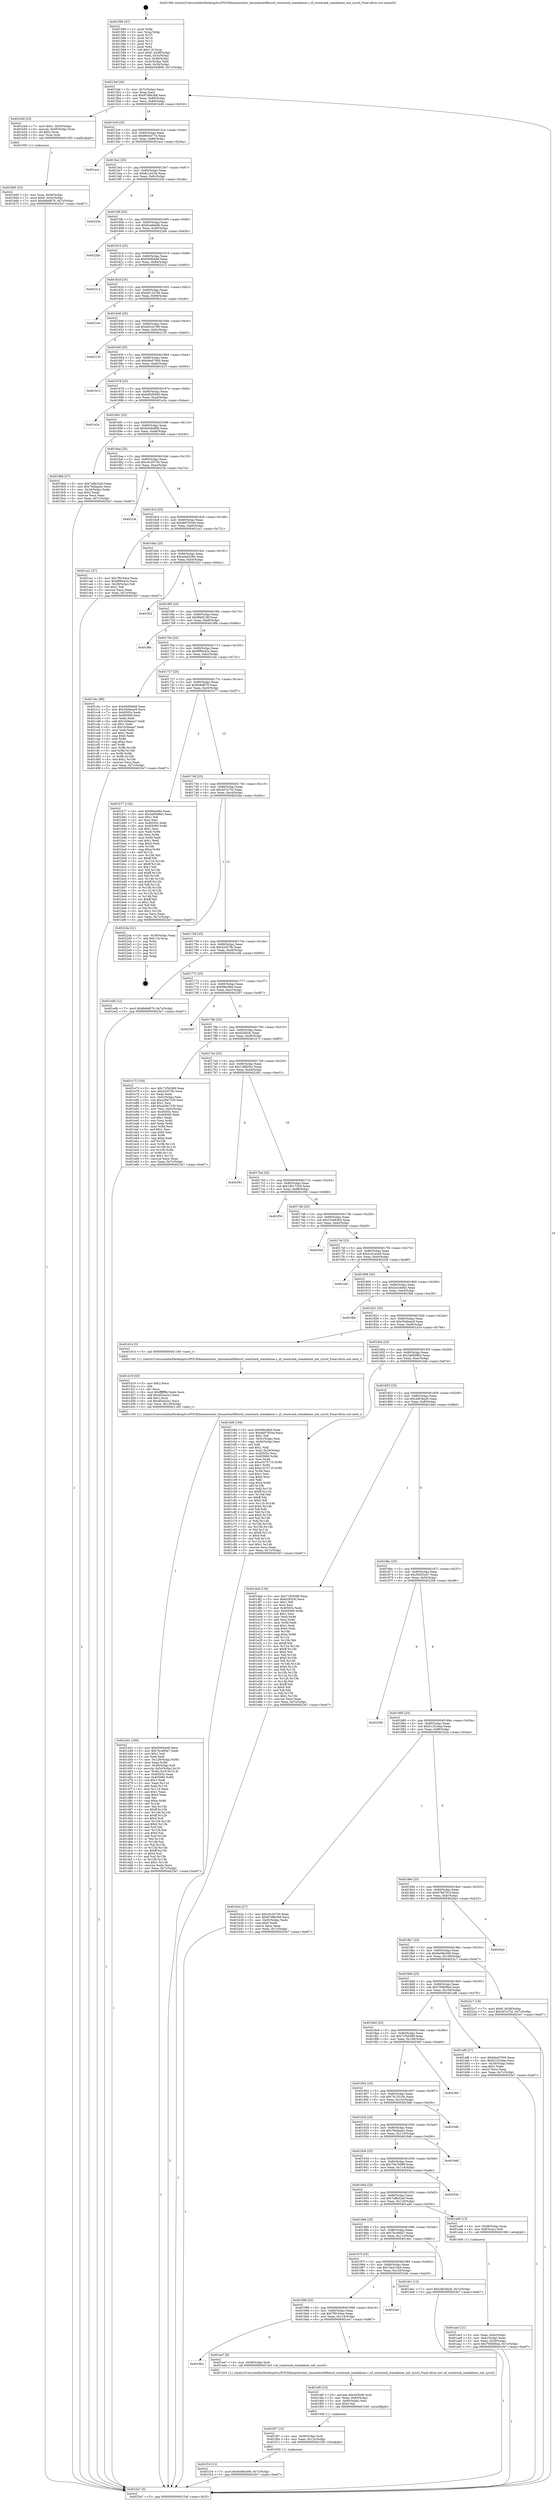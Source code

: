 digraph "0x401580" {
  label = "0x401580 (/mnt/c/Users/mathe/Desktop/tcc/POCII/binaries/extr_linuxnetnetfilternf_conntrack_standalone.c_nf_conntrack_standalone_init_sysctl_Final-ollvm.out::main(0))"
  labelloc = "t"
  node[shape=record]

  Entry [label="",width=0.3,height=0.3,shape=circle,fillcolor=black,style=filled]
  "0x4015af" [label="{
     0x4015af [26]\l
     | [instrs]\l
     &nbsp;&nbsp;0x4015af \<+3\>: mov -0x7c(%rbp),%eax\l
     &nbsp;&nbsp;0x4015b2 \<+2\>: mov %eax,%ecx\l
     &nbsp;&nbsp;0x4015b4 \<+6\>: sub $0x87d8b3b8,%ecx\l
     &nbsp;&nbsp;0x4015ba \<+3\>: mov %eax,-0x80(%rbp)\l
     &nbsp;&nbsp;0x4015bd \<+6\>: mov %ecx,-0x84(%rbp)\l
     &nbsp;&nbsp;0x4015c3 \<+6\>: je 0000000000401b49 \<main+0x5c9\>\l
  }"]
  "0x401b49" [label="{
     0x401b49 [23]\l
     | [instrs]\l
     &nbsp;&nbsp;0x401b49 \<+7\>: movl $0x1,-0x50(%rbp)\l
     &nbsp;&nbsp;0x401b50 \<+4\>: movslq -0x50(%rbp),%rax\l
     &nbsp;&nbsp;0x401b54 \<+4\>: shl $0x2,%rax\l
     &nbsp;&nbsp;0x401b58 \<+3\>: mov %rax,%rdi\l
     &nbsp;&nbsp;0x401b5b \<+5\>: call 0000000000401050 \<malloc@plt\>\l
     | [calls]\l
     &nbsp;&nbsp;0x401050 \{1\} (unknown)\l
  }"]
  "0x4015c9" [label="{
     0x4015c9 [25]\l
     | [instrs]\l
     &nbsp;&nbsp;0x4015c9 \<+5\>: jmp 00000000004015ce \<main+0x4e\>\l
     &nbsp;&nbsp;0x4015ce \<+3\>: mov -0x80(%rbp),%eax\l
     &nbsp;&nbsp;0x4015d1 \<+5\>: sub $0x89454774,%eax\l
     &nbsp;&nbsp;0x4015d6 \<+6\>: mov %eax,-0x88(%rbp)\l
     &nbsp;&nbsp;0x4015dc \<+6\>: je 0000000000401aca \<main+0x54a\>\l
  }"]
  Exit [label="",width=0.3,height=0.3,shape=circle,fillcolor=black,style=filled,peripheries=2]
  "0x401aca" [label="{
     0x401aca\l
  }", style=dashed]
  "0x4015e2" [label="{
     0x4015e2 [25]\l
     | [instrs]\l
     &nbsp;&nbsp;0x4015e2 \<+5\>: jmp 00000000004015e7 \<main+0x67\>\l
     &nbsp;&nbsp;0x4015e7 \<+3\>: mov -0x80(%rbp),%eax\l
     &nbsp;&nbsp;0x4015ea \<+5\>: sub $0x8c1e41fe,%eax\l
     &nbsp;&nbsp;0x4015ef \<+6\>: mov %eax,-0x8c(%rbp)\l
     &nbsp;&nbsp;0x4015f5 \<+6\>: je 000000000040225e \<main+0xcde\>\l
  }"]
  "0x401f16" [label="{
     0x401f16 [12]\l
     | [instrs]\l
     &nbsp;&nbsp;0x401f16 \<+7\>: movl $0x6e08a308,-0x7c(%rbp)\l
     &nbsp;&nbsp;0x401f1d \<+5\>: jmp 00000000004023e7 \<main+0xe67\>\l
  }"]
  "0x40225e" [label="{
     0x40225e\l
  }", style=dashed]
  "0x4015fb" [label="{
     0x4015fb [25]\l
     | [instrs]\l
     &nbsp;&nbsp;0x4015fb \<+5\>: jmp 0000000000401600 \<main+0x80\>\l
     &nbsp;&nbsp;0x401600 \<+3\>: mov -0x80(%rbp),%eax\l
     &nbsp;&nbsp;0x401603 \<+5\>: sub $0x8ca9ebd6,%eax\l
     &nbsp;&nbsp;0x401608 \<+6\>: mov %eax,-0x90(%rbp)\l
     &nbsp;&nbsp;0x40160e \<+6\>: je 00000000004022bb \<main+0xd3b\>\l
  }"]
  "0x401f07" [label="{
     0x401f07 [15]\l
     | [instrs]\l
     &nbsp;&nbsp;0x401f07 \<+4\>: mov -0x58(%rbp),%rdi\l
     &nbsp;&nbsp;0x401f0b \<+6\>: mov %eax,-0x12c(%rbp)\l
     &nbsp;&nbsp;0x401f11 \<+5\>: call 0000000000401030 \<free@plt\>\l
     | [calls]\l
     &nbsp;&nbsp;0x401030 \{1\} (unknown)\l
  }"]
  "0x4022bb" [label="{
     0x4022bb\l
  }", style=dashed]
  "0x401614" [label="{
     0x401614 [25]\l
     | [instrs]\l
     &nbsp;&nbsp;0x401614 \<+5\>: jmp 0000000000401619 \<main+0x99\>\l
     &nbsp;&nbsp;0x401619 \<+3\>: mov -0x80(%rbp),%eax\l
     &nbsp;&nbsp;0x40161c \<+5\>: sub $0x930f44b8,%eax\l
     &nbsp;&nbsp;0x401621 \<+6\>: mov %eax,-0x94(%rbp)\l
     &nbsp;&nbsp;0x401627 \<+6\>: je 0000000000402313 \<main+0xd93\>\l
  }"]
  "0x401ef0" [label="{
     0x401ef0 [23]\l
     | [instrs]\l
     &nbsp;&nbsp;0x401ef0 \<+10\>: movabs $0x4030d6,%rdi\l
     &nbsp;&nbsp;0x401efa \<+3\>: mov %eax,-0x60(%rbp)\l
     &nbsp;&nbsp;0x401efd \<+3\>: mov -0x60(%rbp),%esi\l
     &nbsp;&nbsp;0x401f00 \<+2\>: mov $0x0,%al\l
     &nbsp;&nbsp;0x401f02 \<+5\>: call 0000000000401040 \<printf@plt\>\l
     | [calls]\l
     &nbsp;&nbsp;0x401040 \{1\} (unknown)\l
  }"]
  "0x402313" [label="{
     0x402313\l
  }", style=dashed]
  "0x40162d" [label="{
     0x40162d [25]\l
     | [instrs]\l
     &nbsp;&nbsp;0x40162d \<+5\>: jmp 0000000000401632 \<main+0xb2\>\l
     &nbsp;&nbsp;0x401632 \<+3\>: mov -0x80(%rbp),%eax\l
     &nbsp;&nbsp;0x401635 \<+5\>: sub $0x9d1247b6,%eax\l
     &nbsp;&nbsp;0x40163a \<+6\>: mov %eax,-0x98(%rbp)\l
     &nbsp;&nbsp;0x401640 \<+6\>: je 00000000004021ee \<main+0xc6e\>\l
  }"]
  "0x4019b1" [label="{
     0x4019b1\l
  }", style=dashed]
  "0x4021ee" [label="{
     0x4021ee\l
  }", style=dashed]
  "0x401646" [label="{
     0x401646 [25]\l
     | [instrs]\l
     &nbsp;&nbsp;0x401646 \<+5\>: jmp 000000000040164b \<main+0xcb\>\l
     &nbsp;&nbsp;0x40164b \<+3\>: mov -0x80(%rbp),%eax\l
     &nbsp;&nbsp;0x40164e \<+5\>: sub $0xb02ce789,%eax\l
     &nbsp;&nbsp;0x401653 \<+6\>: mov %eax,-0x9c(%rbp)\l
     &nbsp;&nbsp;0x401659 \<+6\>: je 0000000000402135 \<main+0xbb5\>\l
  }"]
  "0x401ee7" [label="{
     0x401ee7 [9]\l
     | [instrs]\l
     &nbsp;&nbsp;0x401ee7 \<+4\>: mov -0x58(%rbp),%rdi\l
     &nbsp;&nbsp;0x401eeb \<+5\>: call 00000000004013c0 \<nf_conntrack_standalone_init_sysctl\>\l
     | [calls]\l
     &nbsp;&nbsp;0x4013c0 \{1\} (/mnt/c/Users/mathe/Desktop/tcc/POCII/binaries/extr_linuxnetnetfilternf_conntrack_standalone.c_nf_conntrack_standalone_init_sysctl_Final-ollvm.out::nf_conntrack_standalone_init_sysctl)\l
  }"]
  "0x402135" [label="{
     0x402135\l
  }", style=dashed]
  "0x40165f" [label="{
     0x40165f [25]\l
     | [instrs]\l
     &nbsp;&nbsp;0x40165f \<+5\>: jmp 0000000000401664 \<main+0xe4\>\l
     &nbsp;&nbsp;0x401664 \<+3\>: mov -0x80(%rbp),%eax\l
     &nbsp;&nbsp;0x401667 \<+5\>: sub $0xb6e07000,%eax\l
     &nbsp;&nbsp;0x40166c \<+6\>: mov %eax,-0xa0(%rbp)\l
     &nbsp;&nbsp;0x401672 \<+6\>: je 0000000000401b13 \<main+0x593\>\l
  }"]
  "0x401998" [label="{
     0x401998 [25]\l
     | [instrs]\l
     &nbsp;&nbsp;0x401998 \<+5\>: jmp 000000000040199d \<main+0x41d\>\l
     &nbsp;&nbsp;0x40199d \<+3\>: mov -0x80(%rbp),%eax\l
     &nbsp;&nbsp;0x4019a0 \<+5\>: sub $0x7f0164ce,%eax\l
     &nbsp;&nbsp;0x4019a5 \<+6\>: mov %eax,-0x124(%rbp)\l
     &nbsp;&nbsp;0x4019ab \<+6\>: je 0000000000401ee7 \<main+0x967\>\l
  }"]
  "0x401b13" [label="{
     0x401b13\l
  }", style=dashed]
  "0x401678" [label="{
     0x401678 [25]\l
     | [instrs]\l
     &nbsp;&nbsp;0x401678 \<+5\>: jmp 000000000040167d \<main+0xfd\>\l
     &nbsp;&nbsp;0x40167d \<+3\>: mov -0x80(%rbp),%eax\l
     &nbsp;&nbsp;0x401680 \<+5\>: sub $0xb82f2846,%eax\l
     &nbsp;&nbsp;0x401685 \<+6\>: mov %eax,-0xa4(%rbp)\l
     &nbsp;&nbsp;0x40168b \<+6\>: je 0000000000401a2e \<main+0x4ae\>\l
  }"]
  "0x4023a0" [label="{
     0x4023a0\l
  }", style=dashed]
  "0x401a2e" [label="{
     0x401a2e\l
  }", style=dashed]
  "0x401691" [label="{
     0x401691 [25]\l
     | [instrs]\l
     &nbsp;&nbsp;0x401691 \<+5\>: jmp 0000000000401696 \<main+0x116\>\l
     &nbsp;&nbsp;0x401696 \<+3\>: mov -0x80(%rbp),%eax\l
     &nbsp;&nbsp;0x401699 \<+5\>: sub $0xbd34d80b,%eax\l
     &nbsp;&nbsp;0x40169e \<+6\>: mov %eax,-0xa8(%rbp)\l
     &nbsp;&nbsp;0x4016a4 \<+6\>: je 00000000004019bb \<main+0x43b\>\l
  }"]
  "0x40197f" [label="{
     0x40197f [25]\l
     | [instrs]\l
     &nbsp;&nbsp;0x40197f \<+5\>: jmp 0000000000401984 \<main+0x404\>\l
     &nbsp;&nbsp;0x401984 \<+3\>: mov -0x80(%rbp),%eax\l
     &nbsp;&nbsp;0x401987 \<+5\>: sub $0x7be215b4,%eax\l
     &nbsp;&nbsp;0x40198c \<+6\>: mov %eax,-0x120(%rbp)\l
     &nbsp;&nbsp;0x401992 \<+6\>: je 00000000004023a0 \<main+0xe20\>\l
  }"]
  "0x4019bb" [label="{
     0x4019bb [27]\l
     | [instrs]\l
     &nbsp;&nbsp;0x4019bb \<+5\>: mov $0x7a8b32a0,%eax\l
     &nbsp;&nbsp;0x4019c0 \<+5\>: mov $0x76ddaa4c,%ecx\l
     &nbsp;&nbsp;0x4019c5 \<+3\>: mov -0x34(%rbp),%edx\l
     &nbsp;&nbsp;0x4019c8 \<+3\>: cmp $0x2,%edx\l
     &nbsp;&nbsp;0x4019cb \<+3\>: cmovne %ecx,%eax\l
     &nbsp;&nbsp;0x4019ce \<+3\>: mov %eax,-0x7c(%rbp)\l
     &nbsp;&nbsp;0x4019d1 \<+5\>: jmp 00000000004023e7 \<main+0xe67\>\l
  }"]
  "0x4016aa" [label="{
     0x4016aa [25]\l
     | [instrs]\l
     &nbsp;&nbsp;0x4016aa \<+5\>: jmp 00000000004016af \<main+0x12f\>\l
     &nbsp;&nbsp;0x4016af \<+3\>: mov -0x80(%rbp),%eax\l
     &nbsp;&nbsp;0x4016b2 \<+5\>: sub $0xc0c20730,%eax\l
     &nbsp;&nbsp;0x4016b7 \<+6\>: mov %eax,-0xac(%rbp)\l
     &nbsp;&nbsp;0x4016bd \<+6\>: je 00000000004021fa \<main+0xc7a\>\l
  }"]
  "0x4023e7" [label="{
     0x4023e7 [5]\l
     | [instrs]\l
     &nbsp;&nbsp;0x4023e7 \<+5\>: jmp 00000000004015af \<main+0x2f\>\l
  }"]
  "0x401580" [label="{
     0x401580 [47]\l
     | [instrs]\l
     &nbsp;&nbsp;0x401580 \<+1\>: push %rbp\l
     &nbsp;&nbsp;0x401581 \<+3\>: mov %rsp,%rbp\l
     &nbsp;&nbsp;0x401584 \<+2\>: push %r15\l
     &nbsp;&nbsp;0x401586 \<+2\>: push %r14\l
     &nbsp;&nbsp;0x401588 \<+2\>: push %r13\l
     &nbsp;&nbsp;0x40158a \<+2\>: push %r12\l
     &nbsp;&nbsp;0x40158c \<+1\>: push %rbx\l
     &nbsp;&nbsp;0x40158d \<+7\>: sub $0x118,%rsp\l
     &nbsp;&nbsp;0x401594 \<+7\>: movl $0x0,-0x38(%rbp)\l
     &nbsp;&nbsp;0x40159b \<+3\>: mov %edi,-0x3c(%rbp)\l
     &nbsp;&nbsp;0x40159e \<+4\>: mov %rsi,-0x48(%rbp)\l
     &nbsp;&nbsp;0x4015a2 \<+3\>: mov -0x3c(%rbp),%edi\l
     &nbsp;&nbsp;0x4015a5 \<+3\>: mov %edi,-0x34(%rbp)\l
     &nbsp;&nbsp;0x4015a8 \<+7\>: movl $0xbd34d80b,-0x7c(%rbp)\l
  }"]
  "0x401de1" [label="{
     0x401de1 [12]\l
     | [instrs]\l
     &nbsp;&nbsp;0x401de1 \<+7\>: movl $0x3df18a26,-0x7c(%rbp)\l
     &nbsp;&nbsp;0x401de8 \<+5\>: jmp 00000000004023e7 \<main+0xe67\>\l
  }"]
  "0x4021fa" [label="{
     0x4021fa\l
  }", style=dashed]
  "0x4016c3" [label="{
     0x4016c3 [25]\l
     | [instrs]\l
     &nbsp;&nbsp;0x4016c3 \<+5\>: jmp 00000000004016c8 \<main+0x148\>\l
     &nbsp;&nbsp;0x4016c8 \<+3\>: mov -0x80(%rbp),%eax\l
     &nbsp;&nbsp;0x4016cb \<+5\>: sub $0xdb079344,%eax\l
     &nbsp;&nbsp;0x4016d0 \<+6\>: mov %eax,-0xb0(%rbp)\l
     &nbsp;&nbsp;0x4016d6 \<+6\>: je 0000000000401ca1 \<main+0x721\>\l
  }"]
  "0x401d41" [label="{
     0x401d41 [160]\l
     | [instrs]\l
     &nbsp;&nbsp;0x401d41 \<+5\>: mov $0x930f44b8,%ecx\l
     &nbsp;&nbsp;0x401d46 \<+5\>: mov $0x7bc490a7,%edx\l
     &nbsp;&nbsp;0x401d4b \<+3\>: mov $0x1,%sil\l
     &nbsp;&nbsp;0x401d4e \<+2\>: xor %edi,%edi\l
     &nbsp;&nbsp;0x401d50 \<+7\>: mov -0x128(%rbp),%r8d\l
     &nbsp;&nbsp;0x401d57 \<+4\>: imul %eax,%r8d\l
     &nbsp;&nbsp;0x401d5b \<+4\>: mov -0x58(%rbp),%r9\l
     &nbsp;&nbsp;0x401d5f \<+4\>: movslq -0x5c(%rbp),%r10\l
     &nbsp;&nbsp;0x401d63 \<+4\>: mov %r8d,(%r9,%r10,4)\l
     &nbsp;&nbsp;0x401d67 \<+7\>: mov 0x40505c,%eax\l
     &nbsp;&nbsp;0x401d6e \<+8\>: mov 0x405060,%r8d\l
     &nbsp;&nbsp;0x401d76 \<+3\>: sub $0x1,%edi\l
     &nbsp;&nbsp;0x401d79 \<+3\>: mov %eax,%r11d\l
     &nbsp;&nbsp;0x401d7c \<+3\>: add %edi,%r11d\l
     &nbsp;&nbsp;0x401d7f \<+4\>: imul %r11d,%eax\l
     &nbsp;&nbsp;0x401d83 \<+3\>: and $0x1,%eax\l
     &nbsp;&nbsp;0x401d86 \<+3\>: cmp $0x0,%eax\l
     &nbsp;&nbsp;0x401d89 \<+3\>: sete %bl\l
     &nbsp;&nbsp;0x401d8c \<+4\>: cmp $0xa,%r8d\l
     &nbsp;&nbsp;0x401d90 \<+4\>: setl %r14b\l
     &nbsp;&nbsp;0x401d94 \<+3\>: mov %bl,%r15b\l
     &nbsp;&nbsp;0x401d97 \<+4\>: xor $0xff,%r15b\l
     &nbsp;&nbsp;0x401d9b \<+3\>: mov %r14b,%r12b\l
     &nbsp;&nbsp;0x401d9e \<+4\>: xor $0xff,%r12b\l
     &nbsp;&nbsp;0x401da2 \<+4\>: xor $0x0,%sil\l
     &nbsp;&nbsp;0x401da6 \<+3\>: mov %r15b,%r13b\l
     &nbsp;&nbsp;0x401da9 \<+4\>: and $0x0,%r13b\l
     &nbsp;&nbsp;0x401dad \<+3\>: and %sil,%bl\l
     &nbsp;&nbsp;0x401db0 \<+3\>: mov %r12b,%al\l
     &nbsp;&nbsp;0x401db3 \<+2\>: and $0x0,%al\l
     &nbsp;&nbsp;0x401db5 \<+3\>: and %sil,%r14b\l
     &nbsp;&nbsp;0x401db8 \<+3\>: or %bl,%r13b\l
     &nbsp;&nbsp;0x401dbb \<+3\>: or %r14b,%al\l
     &nbsp;&nbsp;0x401dbe \<+3\>: xor %al,%r13b\l
     &nbsp;&nbsp;0x401dc1 \<+3\>: or %r12b,%r15b\l
     &nbsp;&nbsp;0x401dc4 \<+4\>: xor $0xff,%r15b\l
     &nbsp;&nbsp;0x401dc8 \<+4\>: or $0x0,%sil\l
     &nbsp;&nbsp;0x401dcc \<+3\>: and %sil,%r15b\l
     &nbsp;&nbsp;0x401dcf \<+3\>: or %r15b,%r13b\l
     &nbsp;&nbsp;0x401dd2 \<+4\>: test $0x1,%r13b\l
     &nbsp;&nbsp;0x401dd6 \<+3\>: cmovne %edx,%ecx\l
     &nbsp;&nbsp;0x401dd9 \<+3\>: mov %ecx,-0x7c(%rbp)\l
     &nbsp;&nbsp;0x401ddc \<+5\>: jmp 00000000004023e7 \<main+0xe67\>\l
  }"]
  "0x401ca1" [label="{
     0x401ca1 [27]\l
     | [instrs]\l
     &nbsp;&nbsp;0x401ca1 \<+5\>: mov $0x7f0164ce,%eax\l
     &nbsp;&nbsp;0x401ca6 \<+5\>: mov $0xf9f9e43a,%ecx\l
     &nbsp;&nbsp;0x401cab \<+3\>: mov -0x29(%rbp),%dl\l
     &nbsp;&nbsp;0x401cae \<+3\>: test $0x1,%dl\l
     &nbsp;&nbsp;0x401cb1 \<+3\>: cmovne %ecx,%eax\l
     &nbsp;&nbsp;0x401cb4 \<+3\>: mov %eax,-0x7c(%rbp)\l
     &nbsp;&nbsp;0x401cb7 \<+5\>: jmp 00000000004023e7 \<main+0xe67\>\l
  }"]
  "0x4016dc" [label="{
     0x4016dc [25]\l
     | [instrs]\l
     &nbsp;&nbsp;0x4016dc \<+5\>: jmp 00000000004016e1 \<main+0x161\>\l
     &nbsp;&nbsp;0x4016e1 \<+3\>: mov -0x80(%rbp),%eax\l
     &nbsp;&nbsp;0x4016e4 \<+5\>: sub $0xea4d328e,%eax\l
     &nbsp;&nbsp;0x4016e9 \<+6\>: mov %eax,-0xb4(%rbp)\l
     &nbsp;&nbsp;0x4016ef \<+6\>: je 0000000000401f22 \<main+0x9a2\>\l
  }"]
  "0x401d19" [label="{
     0x401d19 [40]\l
     | [instrs]\l
     &nbsp;&nbsp;0x401d19 \<+5\>: mov $0x2,%ecx\l
     &nbsp;&nbsp;0x401d1e \<+1\>: cltd\l
     &nbsp;&nbsp;0x401d1f \<+2\>: idiv %ecx\l
     &nbsp;&nbsp;0x401d21 \<+6\>: imul $0xfffffffe,%edx,%ecx\l
     &nbsp;&nbsp;0x401d27 \<+6\>: add $0x4f2ea2e1,%ecx\l
     &nbsp;&nbsp;0x401d2d \<+3\>: add $0x1,%ecx\l
     &nbsp;&nbsp;0x401d30 \<+6\>: sub $0x4f2ea2e1,%ecx\l
     &nbsp;&nbsp;0x401d36 \<+6\>: mov %ecx,-0x128(%rbp)\l
     &nbsp;&nbsp;0x401d3c \<+5\>: call 0000000000401160 \<next_i\>\l
     | [calls]\l
     &nbsp;&nbsp;0x401160 \{1\} (/mnt/c/Users/mathe/Desktop/tcc/POCII/binaries/extr_linuxnetnetfilternf_conntrack_standalone.c_nf_conntrack_standalone_init_sysctl_Final-ollvm.out::next_i)\l
  }"]
  "0x401f22" [label="{
     0x401f22\l
  }", style=dashed]
  "0x4016f5" [label="{
     0x4016f5 [25]\l
     | [instrs]\l
     &nbsp;&nbsp;0x4016f5 \<+5\>: jmp 00000000004016fa \<main+0x17a\>\l
     &nbsp;&nbsp;0x4016fa \<+3\>: mov -0x80(%rbp),%eax\l
     &nbsp;&nbsp;0x4016fd \<+5\>: sub $0xf6bf218f,%eax\l
     &nbsp;&nbsp;0x401702 \<+6\>: mov %eax,-0xb8(%rbp)\l
     &nbsp;&nbsp;0x401708 \<+6\>: je 0000000000401f6b \<main+0x9eb\>\l
  }"]
  "0x401b60" [label="{
     0x401b60 [23]\l
     | [instrs]\l
     &nbsp;&nbsp;0x401b60 \<+4\>: mov %rax,-0x58(%rbp)\l
     &nbsp;&nbsp;0x401b64 \<+7\>: movl $0x0,-0x5c(%rbp)\l
     &nbsp;&nbsp;0x401b6b \<+7\>: movl $0xfe8ef679,-0x7c(%rbp)\l
     &nbsp;&nbsp;0x401b72 \<+5\>: jmp 00000000004023e7 \<main+0xe67\>\l
  }"]
  "0x401f6b" [label="{
     0x401f6b\l
  }", style=dashed]
  "0x40170e" [label="{
     0x40170e [25]\l
     | [instrs]\l
     &nbsp;&nbsp;0x40170e \<+5\>: jmp 0000000000401713 \<main+0x193\>\l
     &nbsp;&nbsp;0x401713 \<+3\>: mov -0x80(%rbp),%eax\l
     &nbsp;&nbsp;0x401716 \<+5\>: sub $0xf9f9e43a,%eax\l
     &nbsp;&nbsp;0x40171b \<+6\>: mov %eax,-0xbc(%rbp)\l
     &nbsp;&nbsp;0x401721 \<+6\>: je 0000000000401cbc \<main+0x73c\>\l
  }"]
  "0x401ae3" [label="{
     0x401ae3 [21]\l
     | [instrs]\l
     &nbsp;&nbsp;0x401ae3 \<+3\>: mov %eax,-0x4c(%rbp)\l
     &nbsp;&nbsp;0x401ae6 \<+3\>: mov -0x4c(%rbp),%eax\l
     &nbsp;&nbsp;0x401ae9 \<+3\>: mov %eax,-0x30(%rbp)\l
     &nbsp;&nbsp;0x401aec \<+7\>: movl $0x700b09a4,-0x7c(%rbp)\l
     &nbsp;&nbsp;0x401af3 \<+5\>: jmp 00000000004023e7 \<main+0xe67\>\l
  }"]
  "0x401cbc" [label="{
     0x401cbc [88]\l
     | [instrs]\l
     &nbsp;&nbsp;0x401cbc \<+5\>: mov $0x930f44b8,%eax\l
     &nbsp;&nbsp;0x401cc1 \<+5\>: mov $0x35e6eac9,%ecx\l
     &nbsp;&nbsp;0x401cc6 \<+7\>: mov 0x40505c,%edx\l
     &nbsp;&nbsp;0x401ccd \<+7\>: mov 0x405060,%esi\l
     &nbsp;&nbsp;0x401cd4 \<+2\>: mov %edx,%edi\l
     &nbsp;&nbsp;0x401cd6 \<+6\>: add $0x1b5beaa7,%edi\l
     &nbsp;&nbsp;0x401cdc \<+3\>: sub $0x1,%edi\l
     &nbsp;&nbsp;0x401cdf \<+6\>: sub $0x1b5beaa7,%edi\l
     &nbsp;&nbsp;0x401ce5 \<+3\>: imul %edi,%edx\l
     &nbsp;&nbsp;0x401ce8 \<+3\>: and $0x1,%edx\l
     &nbsp;&nbsp;0x401ceb \<+3\>: cmp $0x0,%edx\l
     &nbsp;&nbsp;0x401cee \<+4\>: sete %r8b\l
     &nbsp;&nbsp;0x401cf2 \<+3\>: cmp $0xa,%esi\l
     &nbsp;&nbsp;0x401cf5 \<+4\>: setl %r9b\l
     &nbsp;&nbsp;0x401cf9 \<+3\>: mov %r8b,%r10b\l
     &nbsp;&nbsp;0x401cfc \<+3\>: and %r9b,%r10b\l
     &nbsp;&nbsp;0x401cff \<+3\>: xor %r9b,%r8b\l
     &nbsp;&nbsp;0x401d02 \<+3\>: or %r8b,%r10b\l
     &nbsp;&nbsp;0x401d05 \<+4\>: test $0x1,%r10b\l
     &nbsp;&nbsp;0x401d09 \<+3\>: cmovne %ecx,%eax\l
     &nbsp;&nbsp;0x401d0c \<+3\>: mov %eax,-0x7c(%rbp)\l
     &nbsp;&nbsp;0x401d0f \<+5\>: jmp 00000000004023e7 \<main+0xe67\>\l
  }"]
  "0x401727" [label="{
     0x401727 [25]\l
     | [instrs]\l
     &nbsp;&nbsp;0x401727 \<+5\>: jmp 000000000040172c \<main+0x1ac\>\l
     &nbsp;&nbsp;0x40172c \<+3\>: mov -0x80(%rbp),%eax\l
     &nbsp;&nbsp;0x40172f \<+5\>: sub $0xfe8ef679,%eax\l
     &nbsp;&nbsp;0x401734 \<+6\>: mov %eax,-0xc0(%rbp)\l
     &nbsp;&nbsp;0x40173a \<+6\>: je 0000000000401b77 \<main+0x5f7\>\l
  }"]
  "0x401966" [label="{
     0x401966 [25]\l
     | [instrs]\l
     &nbsp;&nbsp;0x401966 \<+5\>: jmp 000000000040196b \<main+0x3eb\>\l
     &nbsp;&nbsp;0x40196b \<+3\>: mov -0x80(%rbp),%eax\l
     &nbsp;&nbsp;0x40196e \<+5\>: sub $0x7bc490a7,%eax\l
     &nbsp;&nbsp;0x401973 \<+6\>: mov %eax,-0x11c(%rbp)\l
     &nbsp;&nbsp;0x401979 \<+6\>: je 0000000000401de1 \<main+0x861\>\l
  }"]
  "0x401b77" [label="{
     0x401b77 [134]\l
     | [instrs]\l
     &nbsp;&nbsp;0x401b77 \<+5\>: mov $0x99ec86d,%eax\l
     &nbsp;&nbsp;0x401b7c \<+5\>: mov $0x3a0008b3,%ecx\l
     &nbsp;&nbsp;0x401b81 \<+2\>: mov $0x1,%dl\l
     &nbsp;&nbsp;0x401b83 \<+2\>: xor %esi,%esi\l
     &nbsp;&nbsp;0x401b85 \<+7\>: mov 0x40505c,%edi\l
     &nbsp;&nbsp;0x401b8c \<+8\>: mov 0x405060,%r8d\l
     &nbsp;&nbsp;0x401b94 \<+3\>: sub $0x1,%esi\l
     &nbsp;&nbsp;0x401b97 \<+3\>: mov %edi,%r9d\l
     &nbsp;&nbsp;0x401b9a \<+3\>: add %esi,%r9d\l
     &nbsp;&nbsp;0x401b9d \<+4\>: imul %r9d,%edi\l
     &nbsp;&nbsp;0x401ba1 \<+3\>: and $0x1,%edi\l
     &nbsp;&nbsp;0x401ba4 \<+3\>: cmp $0x0,%edi\l
     &nbsp;&nbsp;0x401ba7 \<+4\>: sete %r10b\l
     &nbsp;&nbsp;0x401bab \<+4\>: cmp $0xa,%r8d\l
     &nbsp;&nbsp;0x401baf \<+4\>: setl %r11b\l
     &nbsp;&nbsp;0x401bb3 \<+3\>: mov %r10b,%bl\l
     &nbsp;&nbsp;0x401bb6 \<+3\>: xor $0xff,%bl\l
     &nbsp;&nbsp;0x401bb9 \<+3\>: mov %r11b,%r14b\l
     &nbsp;&nbsp;0x401bbc \<+4\>: xor $0xff,%r14b\l
     &nbsp;&nbsp;0x401bc0 \<+3\>: xor $0x1,%dl\l
     &nbsp;&nbsp;0x401bc3 \<+3\>: mov %bl,%r15b\l
     &nbsp;&nbsp;0x401bc6 \<+4\>: and $0xff,%r15b\l
     &nbsp;&nbsp;0x401bca \<+3\>: and %dl,%r10b\l
     &nbsp;&nbsp;0x401bcd \<+3\>: mov %r14b,%r12b\l
     &nbsp;&nbsp;0x401bd0 \<+4\>: and $0xff,%r12b\l
     &nbsp;&nbsp;0x401bd4 \<+3\>: and %dl,%r11b\l
     &nbsp;&nbsp;0x401bd7 \<+3\>: or %r10b,%r15b\l
     &nbsp;&nbsp;0x401bda \<+3\>: or %r11b,%r12b\l
     &nbsp;&nbsp;0x401bdd \<+3\>: xor %r12b,%r15b\l
     &nbsp;&nbsp;0x401be0 \<+3\>: or %r14b,%bl\l
     &nbsp;&nbsp;0x401be3 \<+3\>: xor $0xff,%bl\l
     &nbsp;&nbsp;0x401be6 \<+3\>: or $0x1,%dl\l
     &nbsp;&nbsp;0x401be9 \<+2\>: and %dl,%bl\l
     &nbsp;&nbsp;0x401beb \<+3\>: or %bl,%r15b\l
     &nbsp;&nbsp;0x401bee \<+4\>: test $0x1,%r15b\l
     &nbsp;&nbsp;0x401bf2 \<+3\>: cmovne %ecx,%eax\l
     &nbsp;&nbsp;0x401bf5 \<+3\>: mov %eax,-0x7c(%rbp)\l
     &nbsp;&nbsp;0x401bf8 \<+5\>: jmp 00000000004023e7 \<main+0xe67\>\l
  }"]
  "0x401740" [label="{
     0x401740 [25]\l
     | [instrs]\l
     &nbsp;&nbsp;0x401740 \<+5\>: jmp 0000000000401745 \<main+0x1c5\>\l
     &nbsp;&nbsp;0x401745 \<+3\>: mov -0x80(%rbp),%eax\l
     &nbsp;&nbsp;0x401748 \<+5\>: sub $0x3d7a732,%eax\l
     &nbsp;&nbsp;0x40174d \<+6\>: mov %eax,-0xc4(%rbp)\l
     &nbsp;&nbsp;0x401753 \<+6\>: je 00000000004022da \<main+0xd5a\>\l
  }"]
  "0x401ad6" [label="{
     0x401ad6 [13]\l
     | [instrs]\l
     &nbsp;&nbsp;0x401ad6 \<+4\>: mov -0x48(%rbp),%rax\l
     &nbsp;&nbsp;0x401ada \<+4\>: mov 0x8(%rax),%rdi\l
     &nbsp;&nbsp;0x401ade \<+5\>: call 0000000000401060 \<atoi@plt\>\l
     | [calls]\l
     &nbsp;&nbsp;0x401060 \{1\} (unknown)\l
  }"]
  "0x4022da" [label="{
     0x4022da [21]\l
     | [instrs]\l
     &nbsp;&nbsp;0x4022da \<+3\>: mov -0x38(%rbp),%eax\l
     &nbsp;&nbsp;0x4022dd \<+7\>: add $0x118,%rsp\l
     &nbsp;&nbsp;0x4022e4 \<+1\>: pop %rbx\l
     &nbsp;&nbsp;0x4022e5 \<+2\>: pop %r12\l
     &nbsp;&nbsp;0x4022e7 \<+2\>: pop %r13\l
     &nbsp;&nbsp;0x4022e9 \<+2\>: pop %r14\l
     &nbsp;&nbsp;0x4022eb \<+2\>: pop %r15\l
     &nbsp;&nbsp;0x4022ed \<+1\>: pop %rbp\l
     &nbsp;&nbsp;0x4022ee \<+1\>: ret\l
  }"]
  "0x401759" [label="{
     0x401759 [25]\l
     | [instrs]\l
     &nbsp;&nbsp;0x401759 \<+5\>: jmp 000000000040175e \<main+0x1de\>\l
     &nbsp;&nbsp;0x40175e \<+3\>: mov -0x80(%rbp),%eax\l
     &nbsp;&nbsp;0x401761 \<+5\>: sub $0x42457fb,%eax\l
     &nbsp;&nbsp;0x401766 \<+6\>: mov %eax,-0xc8(%rbp)\l
     &nbsp;&nbsp;0x40176c \<+6\>: je 0000000000401edb \<main+0x95b\>\l
  }"]
  "0x40194d" [label="{
     0x40194d [25]\l
     | [instrs]\l
     &nbsp;&nbsp;0x40194d \<+5\>: jmp 0000000000401952 \<main+0x3d2\>\l
     &nbsp;&nbsp;0x401952 \<+3\>: mov -0x80(%rbp),%eax\l
     &nbsp;&nbsp;0x401955 \<+5\>: sub $0x7a8b32a0,%eax\l
     &nbsp;&nbsp;0x40195a \<+6\>: mov %eax,-0x118(%rbp)\l
     &nbsp;&nbsp;0x401960 \<+6\>: je 0000000000401ad6 \<main+0x556\>\l
  }"]
  "0x401edb" [label="{
     0x401edb [12]\l
     | [instrs]\l
     &nbsp;&nbsp;0x401edb \<+7\>: movl $0xfe8ef679,-0x7c(%rbp)\l
     &nbsp;&nbsp;0x401ee2 \<+5\>: jmp 00000000004023e7 \<main+0xe67\>\l
  }"]
  "0x401772" [label="{
     0x401772 [25]\l
     | [instrs]\l
     &nbsp;&nbsp;0x401772 \<+5\>: jmp 0000000000401777 \<main+0x1f7\>\l
     &nbsp;&nbsp;0x401777 \<+3\>: mov -0x80(%rbp),%eax\l
     &nbsp;&nbsp;0x40177a \<+5\>: sub $0x99ec86d,%eax\l
     &nbsp;&nbsp;0x40177f \<+6\>: mov %eax,-0xcc(%rbp)\l
     &nbsp;&nbsp;0x401785 \<+6\>: je 0000000000402307 \<main+0xd87\>\l
  }"]
  "0x40203e" [label="{
     0x40203e\l
  }", style=dashed]
  "0x402307" [label="{
     0x402307\l
  }", style=dashed]
  "0x40178b" [label="{
     0x40178b [25]\l
     | [instrs]\l
     &nbsp;&nbsp;0x40178b \<+5\>: jmp 0000000000401790 \<main+0x210\>\l
     &nbsp;&nbsp;0x401790 \<+3\>: mov -0x80(%rbp),%eax\l
     &nbsp;&nbsp;0x401793 \<+5\>: sub $0xb283cfc,%eax\l
     &nbsp;&nbsp;0x401798 \<+6\>: mov %eax,-0xd0(%rbp)\l
     &nbsp;&nbsp;0x40179e \<+6\>: je 0000000000401e73 \<main+0x8f3\>\l
  }"]
  "0x401934" [label="{
     0x401934 [25]\l
     | [instrs]\l
     &nbsp;&nbsp;0x401934 \<+5\>: jmp 0000000000401939 \<main+0x3b9\>\l
     &nbsp;&nbsp;0x401939 \<+3\>: mov -0x80(%rbp),%eax\l
     &nbsp;&nbsp;0x40193c \<+5\>: sub $0x79a76d99,%eax\l
     &nbsp;&nbsp;0x401941 \<+6\>: mov %eax,-0x114(%rbp)\l
     &nbsp;&nbsp;0x401947 \<+6\>: je 000000000040203e \<main+0xabe\>\l
  }"]
  "0x401e73" [label="{
     0x401e73 [104]\l
     | [instrs]\l
     &nbsp;&nbsp;0x401e73 \<+5\>: mov $0x71f5d389,%eax\l
     &nbsp;&nbsp;0x401e78 \<+5\>: mov $0x42457fb,%ecx\l
     &nbsp;&nbsp;0x401e7d \<+2\>: xor %edx,%edx\l
     &nbsp;&nbsp;0x401e7f \<+3\>: mov -0x5c(%rbp),%esi\l
     &nbsp;&nbsp;0x401e82 \<+6\>: sub $0xa29a7230,%esi\l
     &nbsp;&nbsp;0x401e88 \<+3\>: add $0x1,%esi\l
     &nbsp;&nbsp;0x401e8b \<+6\>: add $0xa29a7230,%esi\l
     &nbsp;&nbsp;0x401e91 \<+3\>: mov %esi,-0x5c(%rbp)\l
     &nbsp;&nbsp;0x401e94 \<+7\>: mov 0x40505c,%esi\l
     &nbsp;&nbsp;0x401e9b \<+7\>: mov 0x405060,%edi\l
     &nbsp;&nbsp;0x401ea2 \<+3\>: sub $0x1,%edx\l
     &nbsp;&nbsp;0x401ea5 \<+3\>: mov %esi,%r8d\l
     &nbsp;&nbsp;0x401ea8 \<+3\>: add %edx,%r8d\l
     &nbsp;&nbsp;0x401eab \<+4\>: imul %r8d,%esi\l
     &nbsp;&nbsp;0x401eaf \<+3\>: and $0x1,%esi\l
     &nbsp;&nbsp;0x401eb2 \<+3\>: cmp $0x0,%esi\l
     &nbsp;&nbsp;0x401eb5 \<+4\>: sete %r9b\l
     &nbsp;&nbsp;0x401eb9 \<+3\>: cmp $0xa,%edi\l
     &nbsp;&nbsp;0x401ebc \<+4\>: setl %r10b\l
     &nbsp;&nbsp;0x401ec0 \<+3\>: mov %r9b,%r11b\l
     &nbsp;&nbsp;0x401ec3 \<+3\>: and %r10b,%r11b\l
     &nbsp;&nbsp;0x401ec6 \<+3\>: xor %r10b,%r9b\l
     &nbsp;&nbsp;0x401ec9 \<+3\>: or %r9b,%r11b\l
     &nbsp;&nbsp;0x401ecc \<+4\>: test $0x1,%r11b\l
     &nbsp;&nbsp;0x401ed0 \<+3\>: cmovne %ecx,%eax\l
     &nbsp;&nbsp;0x401ed3 \<+3\>: mov %eax,-0x7c(%rbp)\l
     &nbsp;&nbsp;0x401ed6 \<+5\>: jmp 00000000004023e7 \<main+0xe67\>\l
  }"]
  "0x4017a4" [label="{
     0x4017a4 [25]\l
     | [instrs]\l
     &nbsp;&nbsp;0x4017a4 \<+5\>: jmp 00000000004017a9 \<main+0x229\>\l
     &nbsp;&nbsp;0x4017a9 \<+3\>: mov -0x80(%rbp),%eax\l
     &nbsp;&nbsp;0x4017ac \<+5\>: sub $0x138fb3b1,%eax\l
     &nbsp;&nbsp;0x4017b1 \<+6\>: mov %eax,-0xd4(%rbp)\l
     &nbsp;&nbsp;0x4017b7 \<+6\>: je 0000000000402381 \<main+0xe01\>\l
  }"]
  "0x4019d6" [label="{
     0x4019d6\l
  }", style=dashed]
  "0x402381" [label="{
     0x402381\l
  }", style=dashed]
  "0x4017bd" [label="{
     0x4017bd [25]\l
     | [instrs]\l
     &nbsp;&nbsp;0x4017bd \<+5\>: jmp 00000000004017c2 \<main+0x242\>\l
     &nbsp;&nbsp;0x4017c2 \<+3\>: mov -0x80(%rbp),%eax\l
     &nbsp;&nbsp;0x4017c5 \<+5\>: sub $0x14b17254,%eax\l
     &nbsp;&nbsp;0x4017ca \<+6\>: mov %eax,-0xd8(%rbp)\l
     &nbsp;&nbsp;0x4017d0 \<+6\>: je 0000000000401f50 \<main+0x9d0\>\l
  }"]
  "0x40191b" [label="{
     0x40191b [25]\l
     | [instrs]\l
     &nbsp;&nbsp;0x40191b \<+5\>: jmp 0000000000401920 \<main+0x3a0\>\l
     &nbsp;&nbsp;0x401920 \<+3\>: mov -0x80(%rbp),%eax\l
     &nbsp;&nbsp;0x401923 \<+5\>: sub $0x76ddaa4c,%eax\l
     &nbsp;&nbsp;0x401928 \<+6\>: mov %eax,-0x110(%rbp)\l
     &nbsp;&nbsp;0x40192e \<+6\>: je 00000000004019d6 \<main+0x456\>\l
  }"]
  "0x401f50" [label="{
     0x401f50\l
  }", style=dashed]
  "0x4017d6" [label="{
     0x4017d6 [25]\l
     | [instrs]\l
     &nbsp;&nbsp;0x4017d6 \<+5\>: jmp 00000000004017db \<main+0x25b\>\l
     &nbsp;&nbsp;0x4017db \<+3\>: mov -0x80(%rbp),%eax\l
     &nbsp;&nbsp;0x4017de \<+5\>: sub $0x23e66363,%eax\l
     &nbsp;&nbsp;0x4017e3 \<+6\>: mov %eax,-0xdc(%rbp)\l
     &nbsp;&nbsp;0x4017e9 \<+6\>: je 00000000004020af \<main+0xb2f\>\l
  }"]
  "0x4023db" [label="{
     0x4023db\l
  }", style=dashed]
  "0x4020af" [label="{
     0x4020af\l
  }", style=dashed]
  "0x4017ef" [label="{
     0x4017ef [25]\l
     | [instrs]\l
     &nbsp;&nbsp;0x4017ef \<+5\>: jmp 00000000004017f4 \<main+0x274\>\l
     &nbsp;&nbsp;0x4017f4 \<+3\>: mov -0x80(%rbp),%eax\l
     &nbsp;&nbsp;0x4017f7 \<+5\>: sub $0x2c41a2e6,%eax\l
     &nbsp;&nbsp;0x4017fc \<+6\>: mov %eax,-0xe0(%rbp)\l
     &nbsp;&nbsp;0x401802 \<+6\>: je 00000000004022ef \<main+0xd6f\>\l
  }"]
  "0x401902" [label="{
     0x401902 [25]\l
     | [instrs]\l
     &nbsp;&nbsp;0x401902 \<+5\>: jmp 0000000000401907 \<main+0x387\>\l
     &nbsp;&nbsp;0x401907 \<+3\>: mov -0x80(%rbp),%eax\l
     &nbsp;&nbsp;0x40190a \<+5\>: sub $0x7413516a,%eax\l
     &nbsp;&nbsp;0x40190f \<+6\>: mov %eax,-0x10c(%rbp)\l
     &nbsp;&nbsp;0x401915 \<+6\>: je 00000000004023db \<main+0xe5b\>\l
  }"]
  "0x4022ef" [label="{
     0x4022ef\l
  }", style=dashed]
  "0x401808" [label="{
     0x401808 [25]\l
     | [instrs]\l
     &nbsp;&nbsp;0x401808 \<+5\>: jmp 000000000040180d \<main+0x28d\>\l
     &nbsp;&nbsp;0x40180d \<+3\>: mov -0x80(%rbp),%eax\l
     &nbsp;&nbsp;0x401810 \<+5\>: sub $0x2e2c4eb3,%eax\l
     &nbsp;&nbsp;0x401815 \<+6\>: mov %eax,-0xe4(%rbp)\l
     &nbsp;&nbsp;0x40181b \<+6\>: je 0000000000401fb8 \<main+0xa38\>\l
  }"]
  "0x402360" [label="{
     0x402360\l
  }", style=dashed]
  "0x401fb8" [label="{
     0x401fb8\l
  }", style=dashed]
  "0x401821" [label="{
     0x401821 [25]\l
     | [instrs]\l
     &nbsp;&nbsp;0x401821 \<+5\>: jmp 0000000000401826 \<main+0x2a6\>\l
     &nbsp;&nbsp;0x401826 \<+3\>: mov -0x80(%rbp),%eax\l
     &nbsp;&nbsp;0x401829 \<+5\>: sub $0x35e6eac9,%eax\l
     &nbsp;&nbsp;0x40182e \<+6\>: mov %eax,-0xe8(%rbp)\l
     &nbsp;&nbsp;0x401834 \<+6\>: je 0000000000401d14 \<main+0x794\>\l
  }"]
  "0x4018e9" [label="{
     0x4018e9 [25]\l
     | [instrs]\l
     &nbsp;&nbsp;0x4018e9 \<+5\>: jmp 00000000004018ee \<main+0x36e\>\l
     &nbsp;&nbsp;0x4018ee \<+3\>: mov -0x80(%rbp),%eax\l
     &nbsp;&nbsp;0x4018f1 \<+5\>: sub $0x71f5d389,%eax\l
     &nbsp;&nbsp;0x4018f6 \<+6\>: mov %eax,-0x108(%rbp)\l
     &nbsp;&nbsp;0x4018fc \<+6\>: je 0000000000402360 \<main+0xde0\>\l
  }"]
  "0x401d14" [label="{
     0x401d14 [5]\l
     | [instrs]\l
     &nbsp;&nbsp;0x401d14 \<+5\>: call 0000000000401160 \<next_i\>\l
     | [calls]\l
     &nbsp;&nbsp;0x401160 \{1\} (/mnt/c/Users/mathe/Desktop/tcc/POCII/binaries/extr_linuxnetnetfilternf_conntrack_standalone.c_nf_conntrack_standalone_init_sysctl_Final-ollvm.out::next_i)\l
  }"]
  "0x40183a" [label="{
     0x40183a [25]\l
     | [instrs]\l
     &nbsp;&nbsp;0x40183a \<+5\>: jmp 000000000040183f \<main+0x2bf\>\l
     &nbsp;&nbsp;0x40183f \<+3\>: mov -0x80(%rbp),%eax\l
     &nbsp;&nbsp;0x401842 \<+5\>: sub $0x3a0008b3,%eax\l
     &nbsp;&nbsp;0x401847 \<+6\>: mov %eax,-0xec(%rbp)\l
     &nbsp;&nbsp;0x40184d \<+6\>: je 0000000000401bfd \<main+0x67d\>\l
  }"]
  "0x401af8" [label="{
     0x401af8 [27]\l
     | [instrs]\l
     &nbsp;&nbsp;0x401af8 \<+5\>: mov $0xb6e07000,%eax\l
     &nbsp;&nbsp;0x401afd \<+5\>: mov $0x612524aa,%ecx\l
     &nbsp;&nbsp;0x401b02 \<+3\>: mov -0x30(%rbp),%edx\l
     &nbsp;&nbsp;0x401b05 \<+3\>: cmp $0x1,%edx\l
     &nbsp;&nbsp;0x401b08 \<+3\>: cmovl %ecx,%eax\l
     &nbsp;&nbsp;0x401b0b \<+3\>: mov %eax,-0x7c(%rbp)\l
     &nbsp;&nbsp;0x401b0e \<+5\>: jmp 00000000004023e7 \<main+0xe67\>\l
  }"]
  "0x401bfd" [label="{
     0x401bfd [164]\l
     | [instrs]\l
     &nbsp;&nbsp;0x401bfd \<+5\>: mov $0x99ec86d,%eax\l
     &nbsp;&nbsp;0x401c02 \<+5\>: mov $0xdb079344,%ecx\l
     &nbsp;&nbsp;0x401c07 \<+2\>: mov $0x1,%dl\l
     &nbsp;&nbsp;0x401c09 \<+3\>: mov -0x5c(%rbp),%esi\l
     &nbsp;&nbsp;0x401c0c \<+3\>: cmp -0x50(%rbp),%esi\l
     &nbsp;&nbsp;0x401c0f \<+4\>: setl %dil\l
     &nbsp;&nbsp;0x401c13 \<+4\>: and $0x1,%dil\l
     &nbsp;&nbsp;0x401c17 \<+4\>: mov %dil,-0x29(%rbp)\l
     &nbsp;&nbsp;0x401c1b \<+7\>: mov 0x40505c,%esi\l
     &nbsp;&nbsp;0x401c22 \<+8\>: mov 0x405060,%r8d\l
     &nbsp;&nbsp;0x401c2a \<+3\>: mov %esi,%r9d\l
     &nbsp;&nbsp;0x401c2d \<+7\>: sub $0xe1b75715,%r9d\l
     &nbsp;&nbsp;0x401c34 \<+4\>: sub $0x1,%r9d\l
     &nbsp;&nbsp;0x401c38 \<+7\>: add $0xe1b75715,%r9d\l
     &nbsp;&nbsp;0x401c3f \<+4\>: imul %r9d,%esi\l
     &nbsp;&nbsp;0x401c43 \<+3\>: and $0x1,%esi\l
     &nbsp;&nbsp;0x401c46 \<+3\>: cmp $0x0,%esi\l
     &nbsp;&nbsp;0x401c49 \<+4\>: sete %dil\l
     &nbsp;&nbsp;0x401c4d \<+4\>: cmp $0xa,%r8d\l
     &nbsp;&nbsp;0x401c51 \<+4\>: setl %r10b\l
     &nbsp;&nbsp;0x401c55 \<+3\>: mov %dil,%r11b\l
     &nbsp;&nbsp;0x401c58 \<+4\>: xor $0xff,%r11b\l
     &nbsp;&nbsp;0x401c5c \<+3\>: mov %r10b,%bl\l
     &nbsp;&nbsp;0x401c5f \<+3\>: xor $0xff,%bl\l
     &nbsp;&nbsp;0x401c62 \<+3\>: xor $0x0,%dl\l
     &nbsp;&nbsp;0x401c65 \<+3\>: mov %r11b,%r14b\l
     &nbsp;&nbsp;0x401c68 \<+4\>: and $0x0,%r14b\l
     &nbsp;&nbsp;0x401c6c \<+3\>: and %dl,%dil\l
     &nbsp;&nbsp;0x401c6f \<+3\>: mov %bl,%r15b\l
     &nbsp;&nbsp;0x401c72 \<+4\>: and $0x0,%r15b\l
     &nbsp;&nbsp;0x401c76 \<+3\>: and %dl,%r10b\l
     &nbsp;&nbsp;0x401c79 \<+3\>: or %dil,%r14b\l
     &nbsp;&nbsp;0x401c7c \<+3\>: or %r10b,%r15b\l
     &nbsp;&nbsp;0x401c7f \<+3\>: xor %r15b,%r14b\l
     &nbsp;&nbsp;0x401c82 \<+3\>: or %bl,%r11b\l
     &nbsp;&nbsp;0x401c85 \<+4\>: xor $0xff,%r11b\l
     &nbsp;&nbsp;0x401c89 \<+3\>: or $0x0,%dl\l
     &nbsp;&nbsp;0x401c8c \<+3\>: and %dl,%r11b\l
     &nbsp;&nbsp;0x401c8f \<+3\>: or %r11b,%r14b\l
     &nbsp;&nbsp;0x401c92 \<+4\>: test $0x1,%r14b\l
     &nbsp;&nbsp;0x401c96 \<+3\>: cmovne %ecx,%eax\l
     &nbsp;&nbsp;0x401c99 \<+3\>: mov %eax,-0x7c(%rbp)\l
     &nbsp;&nbsp;0x401c9c \<+5\>: jmp 00000000004023e7 \<main+0xe67\>\l
  }"]
  "0x401853" [label="{
     0x401853 [25]\l
     | [instrs]\l
     &nbsp;&nbsp;0x401853 \<+5\>: jmp 0000000000401858 \<main+0x2d8\>\l
     &nbsp;&nbsp;0x401858 \<+3\>: mov -0x80(%rbp),%eax\l
     &nbsp;&nbsp;0x40185b \<+5\>: sub $0x3df18a26,%eax\l
     &nbsp;&nbsp;0x401860 \<+6\>: mov %eax,-0xf0(%rbp)\l
     &nbsp;&nbsp;0x401866 \<+6\>: je 0000000000401ded \<main+0x86d\>\l
  }"]
  "0x4018d0" [label="{
     0x4018d0 [25]\l
     | [instrs]\l
     &nbsp;&nbsp;0x4018d0 \<+5\>: jmp 00000000004018d5 \<main+0x355\>\l
     &nbsp;&nbsp;0x4018d5 \<+3\>: mov -0x80(%rbp),%eax\l
     &nbsp;&nbsp;0x4018d8 \<+5\>: sub $0x700b09a4,%eax\l
     &nbsp;&nbsp;0x4018dd \<+6\>: mov %eax,-0x104(%rbp)\l
     &nbsp;&nbsp;0x4018e3 \<+6\>: je 0000000000401af8 \<main+0x578\>\l
  }"]
  "0x401ded" [label="{
     0x401ded [134]\l
     | [instrs]\l
     &nbsp;&nbsp;0x401ded \<+5\>: mov $0x71f5d389,%eax\l
     &nbsp;&nbsp;0x401df2 \<+5\>: mov $0xb283cfc,%ecx\l
     &nbsp;&nbsp;0x401df7 \<+2\>: mov $0x1,%dl\l
     &nbsp;&nbsp;0x401df9 \<+2\>: xor %esi,%esi\l
     &nbsp;&nbsp;0x401dfb \<+7\>: mov 0x40505c,%edi\l
     &nbsp;&nbsp;0x401e02 \<+8\>: mov 0x405060,%r8d\l
     &nbsp;&nbsp;0x401e0a \<+3\>: sub $0x1,%esi\l
     &nbsp;&nbsp;0x401e0d \<+3\>: mov %edi,%r9d\l
     &nbsp;&nbsp;0x401e10 \<+3\>: add %esi,%r9d\l
     &nbsp;&nbsp;0x401e13 \<+4\>: imul %r9d,%edi\l
     &nbsp;&nbsp;0x401e17 \<+3\>: and $0x1,%edi\l
     &nbsp;&nbsp;0x401e1a \<+3\>: cmp $0x0,%edi\l
     &nbsp;&nbsp;0x401e1d \<+4\>: sete %r10b\l
     &nbsp;&nbsp;0x401e21 \<+4\>: cmp $0xa,%r8d\l
     &nbsp;&nbsp;0x401e25 \<+4\>: setl %r11b\l
     &nbsp;&nbsp;0x401e29 \<+3\>: mov %r10b,%bl\l
     &nbsp;&nbsp;0x401e2c \<+3\>: xor $0xff,%bl\l
     &nbsp;&nbsp;0x401e2f \<+3\>: mov %r11b,%r14b\l
     &nbsp;&nbsp;0x401e32 \<+4\>: xor $0xff,%r14b\l
     &nbsp;&nbsp;0x401e36 \<+3\>: xor $0x0,%dl\l
     &nbsp;&nbsp;0x401e39 \<+3\>: mov %bl,%r15b\l
     &nbsp;&nbsp;0x401e3c \<+4\>: and $0x0,%r15b\l
     &nbsp;&nbsp;0x401e40 \<+3\>: and %dl,%r10b\l
     &nbsp;&nbsp;0x401e43 \<+3\>: mov %r14b,%r12b\l
     &nbsp;&nbsp;0x401e46 \<+4\>: and $0x0,%r12b\l
     &nbsp;&nbsp;0x401e4a \<+3\>: and %dl,%r11b\l
     &nbsp;&nbsp;0x401e4d \<+3\>: or %r10b,%r15b\l
     &nbsp;&nbsp;0x401e50 \<+3\>: or %r11b,%r12b\l
     &nbsp;&nbsp;0x401e53 \<+3\>: xor %r12b,%r15b\l
     &nbsp;&nbsp;0x401e56 \<+3\>: or %r14b,%bl\l
     &nbsp;&nbsp;0x401e59 \<+3\>: xor $0xff,%bl\l
     &nbsp;&nbsp;0x401e5c \<+3\>: or $0x0,%dl\l
     &nbsp;&nbsp;0x401e5f \<+2\>: and %dl,%bl\l
     &nbsp;&nbsp;0x401e61 \<+3\>: or %bl,%r15b\l
     &nbsp;&nbsp;0x401e64 \<+4\>: test $0x1,%r15b\l
     &nbsp;&nbsp;0x401e68 \<+3\>: cmovne %ecx,%eax\l
     &nbsp;&nbsp;0x401e6b \<+3\>: mov %eax,-0x7c(%rbp)\l
     &nbsp;&nbsp;0x401e6e \<+5\>: jmp 00000000004023e7 \<main+0xe67\>\l
  }"]
  "0x40186c" [label="{
     0x40186c [25]\l
     | [instrs]\l
     &nbsp;&nbsp;0x40186c \<+5\>: jmp 0000000000401871 \<main+0x2f1\>\l
     &nbsp;&nbsp;0x401871 \<+3\>: mov -0x80(%rbp),%eax\l
     &nbsp;&nbsp;0x401874 \<+5\>: sub $0x55653cb7,%eax\l
     &nbsp;&nbsp;0x401879 \<+6\>: mov %eax,-0xf4(%rbp)\l
     &nbsp;&nbsp;0x40187f \<+6\>: je 0000000000402206 \<main+0xc86\>\l
  }"]
  "0x4022c7" [label="{
     0x4022c7 [19]\l
     | [instrs]\l
     &nbsp;&nbsp;0x4022c7 \<+7\>: movl $0x0,-0x38(%rbp)\l
     &nbsp;&nbsp;0x4022ce \<+7\>: movl $0x3d7a732,-0x7c(%rbp)\l
     &nbsp;&nbsp;0x4022d5 \<+5\>: jmp 00000000004023e7 \<main+0xe67\>\l
  }"]
  "0x402206" [label="{
     0x402206\l
  }", style=dashed]
  "0x401885" [label="{
     0x401885 [25]\l
     | [instrs]\l
     &nbsp;&nbsp;0x401885 \<+5\>: jmp 000000000040188a \<main+0x30a\>\l
     &nbsp;&nbsp;0x40188a \<+3\>: mov -0x80(%rbp),%eax\l
     &nbsp;&nbsp;0x40188d \<+5\>: sub $0x612524aa,%eax\l
     &nbsp;&nbsp;0x401892 \<+6\>: mov %eax,-0xf8(%rbp)\l
     &nbsp;&nbsp;0x401898 \<+6\>: je 0000000000401b2e \<main+0x5ae\>\l
  }"]
  "0x4018b7" [label="{
     0x4018b7 [25]\l
     | [instrs]\l
     &nbsp;&nbsp;0x4018b7 \<+5\>: jmp 00000000004018bc \<main+0x33c\>\l
     &nbsp;&nbsp;0x4018bc \<+3\>: mov -0x80(%rbp),%eax\l
     &nbsp;&nbsp;0x4018bf \<+5\>: sub $0x6e08a308,%eax\l
     &nbsp;&nbsp;0x4018c4 \<+6\>: mov %eax,-0x100(%rbp)\l
     &nbsp;&nbsp;0x4018ca \<+6\>: je 00000000004022c7 \<main+0xd47\>\l
  }"]
  "0x401b2e" [label="{
     0x401b2e [27]\l
     | [instrs]\l
     &nbsp;&nbsp;0x401b2e \<+5\>: mov $0xc0c20730,%eax\l
     &nbsp;&nbsp;0x401b33 \<+5\>: mov $0x87d8b3b8,%ecx\l
     &nbsp;&nbsp;0x401b38 \<+3\>: mov -0x30(%rbp),%edx\l
     &nbsp;&nbsp;0x401b3b \<+3\>: cmp $0x0,%edx\l
     &nbsp;&nbsp;0x401b3e \<+3\>: cmove %ecx,%eax\l
     &nbsp;&nbsp;0x401b41 \<+3\>: mov %eax,-0x7c(%rbp)\l
     &nbsp;&nbsp;0x401b44 \<+5\>: jmp 00000000004023e7 \<main+0xe67\>\l
  }"]
  "0x40189e" [label="{
     0x40189e [25]\l
     | [instrs]\l
     &nbsp;&nbsp;0x40189e \<+5\>: jmp 00000000004018a3 \<main+0x323\>\l
     &nbsp;&nbsp;0x4018a3 \<+3\>: mov -0x80(%rbp),%eax\l
     &nbsp;&nbsp;0x4018a6 \<+5\>: sub $0x67b6761f,%eax\l
     &nbsp;&nbsp;0x4018ab \<+6\>: mov %eax,-0xfc(%rbp)\l
     &nbsp;&nbsp;0x4018b1 \<+6\>: je 00000000004020a3 \<main+0xb23\>\l
  }"]
  "0x4020a3" [label="{
     0x4020a3\l
  }", style=dashed]
  Entry -> "0x401580" [label=" 1"]
  "0x4015af" -> "0x401b49" [label=" 1"]
  "0x4015af" -> "0x4015c9" [label=" 19"]
  "0x4022da" -> Exit [label=" 1"]
  "0x4015c9" -> "0x401aca" [label=" 0"]
  "0x4015c9" -> "0x4015e2" [label=" 19"]
  "0x4022c7" -> "0x4023e7" [label=" 1"]
  "0x4015e2" -> "0x40225e" [label=" 0"]
  "0x4015e2" -> "0x4015fb" [label=" 19"]
  "0x401f16" -> "0x4023e7" [label=" 1"]
  "0x4015fb" -> "0x4022bb" [label=" 0"]
  "0x4015fb" -> "0x401614" [label=" 19"]
  "0x401f07" -> "0x401f16" [label=" 1"]
  "0x401614" -> "0x402313" [label=" 0"]
  "0x401614" -> "0x40162d" [label=" 19"]
  "0x401ef0" -> "0x401f07" [label=" 1"]
  "0x40162d" -> "0x4021ee" [label=" 0"]
  "0x40162d" -> "0x401646" [label=" 19"]
  "0x401ee7" -> "0x401ef0" [label=" 1"]
  "0x401646" -> "0x402135" [label=" 0"]
  "0x401646" -> "0x40165f" [label=" 19"]
  "0x401998" -> "0x4019b1" [label=" 0"]
  "0x40165f" -> "0x401b13" [label=" 0"]
  "0x40165f" -> "0x401678" [label=" 19"]
  "0x401998" -> "0x401ee7" [label=" 1"]
  "0x401678" -> "0x401a2e" [label=" 0"]
  "0x401678" -> "0x401691" [label=" 19"]
  "0x40197f" -> "0x401998" [label=" 1"]
  "0x401691" -> "0x4019bb" [label=" 1"]
  "0x401691" -> "0x4016aa" [label=" 18"]
  "0x4019bb" -> "0x4023e7" [label=" 1"]
  "0x401580" -> "0x4015af" [label=" 1"]
  "0x4023e7" -> "0x4015af" [label=" 19"]
  "0x40197f" -> "0x4023a0" [label=" 0"]
  "0x4016aa" -> "0x4021fa" [label=" 0"]
  "0x4016aa" -> "0x4016c3" [label=" 18"]
  "0x401edb" -> "0x4023e7" [label=" 1"]
  "0x4016c3" -> "0x401ca1" [label=" 2"]
  "0x4016c3" -> "0x4016dc" [label=" 16"]
  "0x401ded" -> "0x4023e7" [label=" 1"]
  "0x4016dc" -> "0x401f22" [label=" 0"]
  "0x4016dc" -> "0x4016f5" [label=" 16"]
  "0x401de1" -> "0x4023e7" [label=" 1"]
  "0x4016f5" -> "0x401f6b" [label=" 0"]
  "0x4016f5" -> "0x40170e" [label=" 16"]
  "0x401966" -> "0x40197f" [label=" 1"]
  "0x40170e" -> "0x401cbc" [label=" 1"]
  "0x40170e" -> "0x401727" [label=" 15"]
  "0x401966" -> "0x401de1" [label=" 1"]
  "0x401727" -> "0x401b77" [label=" 2"]
  "0x401727" -> "0x401740" [label=" 13"]
  "0x401e73" -> "0x4023e7" [label=" 1"]
  "0x401740" -> "0x4022da" [label=" 1"]
  "0x401740" -> "0x401759" [label=" 12"]
  "0x401d41" -> "0x4023e7" [label=" 1"]
  "0x401759" -> "0x401edb" [label=" 1"]
  "0x401759" -> "0x401772" [label=" 11"]
  "0x401d14" -> "0x401d19" [label=" 1"]
  "0x401772" -> "0x402307" [label=" 0"]
  "0x401772" -> "0x40178b" [label=" 11"]
  "0x401cbc" -> "0x4023e7" [label=" 1"]
  "0x40178b" -> "0x401e73" [label=" 1"]
  "0x40178b" -> "0x4017a4" [label=" 10"]
  "0x401bfd" -> "0x4023e7" [label=" 2"]
  "0x4017a4" -> "0x402381" [label=" 0"]
  "0x4017a4" -> "0x4017bd" [label=" 10"]
  "0x401b77" -> "0x4023e7" [label=" 2"]
  "0x4017bd" -> "0x401f50" [label=" 0"]
  "0x4017bd" -> "0x4017d6" [label=" 10"]
  "0x401b49" -> "0x401b60" [label=" 1"]
  "0x4017d6" -> "0x4020af" [label=" 0"]
  "0x4017d6" -> "0x4017ef" [label=" 10"]
  "0x401b2e" -> "0x4023e7" [label=" 1"]
  "0x4017ef" -> "0x4022ef" [label=" 0"]
  "0x4017ef" -> "0x401808" [label=" 10"]
  "0x401ae3" -> "0x4023e7" [label=" 1"]
  "0x401808" -> "0x401fb8" [label=" 0"]
  "0x401808" -> "0x401821" [label=" 10"]
  "0x401ad6" -> "0x401ae3" [label=" 1"]
  "0x401821" -> "0x401d14" [label=" 1"]
  "0x401821" -> "0x40183a" [label=" 9"]
  "0x40194d" -> "0x401ad6" [label=" 1"]
  "0x40183a" -> "0x401bfd" [label=" 2"]
  "0x40183a" -> "0x401853" [label=" 7"]
  "0x401d19" -> "0x401d41" [label=" 1"]
  "0x401853" -> "0x401ded" [label=" 1"]
  "0x401853" -> "0x40186c" [label=" 6"]
  "0x401934" -> "0x40203e" [label=" 0"]
  "0x40186c" -> "0x402206" [label=" 0"]
  "0x40186c" -> "0x401885" [label=" 6"]
  "0x401ca1" -> "0x4023e7" [label=" 2"]
  "0x401885" -> "0x401b2e" [label=" 1"]
  "0x401885" -> "0x40189e" [label=" 5"]
  "0x40191b" -> "0x4019d6" [label=" 0"]
  "0x40189e" -> "0x4020a3" [label=" 0"]
  "0x40189e" -> "0x4018b7" [label=" 5"]
  "0x40191b" -> "0x401934" [label=" 3"]
  "0x4018b7" -> "0x4022c7" [label=" 1"]
  "0x4018b7" -> "0x4018d0" [label=" 4"]
  "0x401934" -> "0x40194d" [label=" 3"]
  "0x4018d0" -> "0x401af8" [label=" 1"]
  "0x4018d0" -> "0x4018e9" [label=" 3"]
  "0x40194d" -> "0x401966" [label=" 2"]
  "0x4018e9" -> "0x402360" [label=" 0"]
  "0x4018e9" -> "0x401902" [label=" 3"]
  "0x401af8" -> "0x4023e7" [label=" 1"]
  "0x401902" -> "0x4023db" [label=" 0"]
  "0x401902" -> "0x40191b" [label=" 3"]
  "0x401b60" -> "0x4023e7" [label=" 1"]
}
